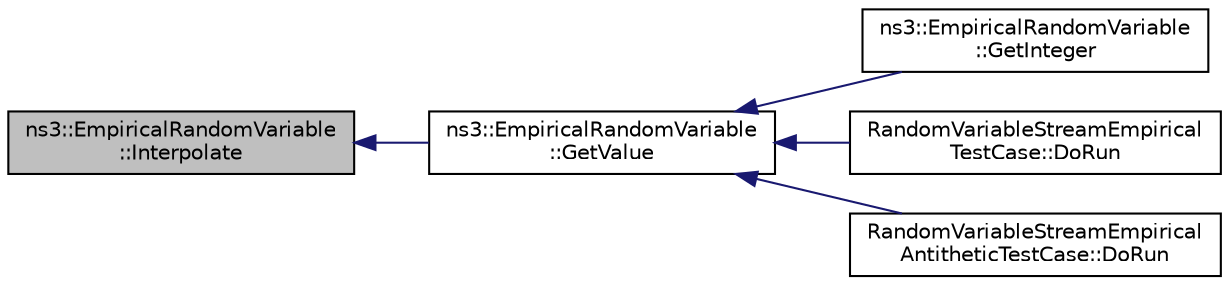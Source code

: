 digraph "ns3::EmpiricalRandomVariable::Interpolate"
{
  edge [fontname="Helvetica",fontsize="10",labelfontname="Helvetica",labelfontsize="10"];
  node [fontname="Helvetica",fontsize="10",shape=record];
  rankdir="LR";
  Node1 [label="ns3::EmpiricalRandomVariable\l::Interpolate",height=0.2,width=0.4,color="black", fillcolor="grey75", style="filled", fontcolor="black"];
  Node1 -> Node2 [dir="back",color="midnightblue",fontsize="10",style="solid"];
  Node2 [label="ns3::EmpiricalRandomVariable\l::GetValue",height=0.2,width=0.4,color="black", fillcolor="white", style="filled",URL="$d3/d94/classns3_1_1EmpiricalRandomVariable.html#a1a2d5b20db4509d1518727eb725672f7",tooltip="Returns the next value in the empirical distribution. "];
  Node2 -> Node3 [dir="back",color="midnightblue",fontsize="10",style="solid"];
  Node3 [label="ns3::EmpiricalRandomVariable\l::GetInteger",height=0.2,width=0.4,color="black", fillcolor="white", style="filled",URL="$d3/d94/classns3_1_1EmpiricalRandomVariable.html#a4612a2e68540ffa6393d418f8edccbf3",tooltip="Returns the next value in the empirical distribution. "];
  Node2 -> Node4 [dir="back",color="midnightblue",fontsize="10",style="solid"];
  Node4 [label="RandomVariableStreamEmpirical\lTestCase::DoRun",height=0.2,width=0.4,color="black", fillcolor="white", style="filled",URL="$dc/da4/classRandomVariableStreamEmpiricalTestCase.html#ad5071e15b94fe711389e8cbf52854852",tooltip="Implementation to actually run this TestCase. "];
  Node2 -> Node5 [dir="back",color="midnightblue",fontsize="10",style="solid"];
  Node5 [label="RandomVariableStreamEmpirical\lAntitheticTestCase::DoRun",height=0.2,width=0.4,color="black", fillcolor="white", style="filled",URL="$d9/d69/classRandomVariableStreamEmpiricalAntitheticTestCase.html#aff8e13cf80352999319d7600e2324d26",tooltip="Implementation to actually run this TestCase. "];
}
